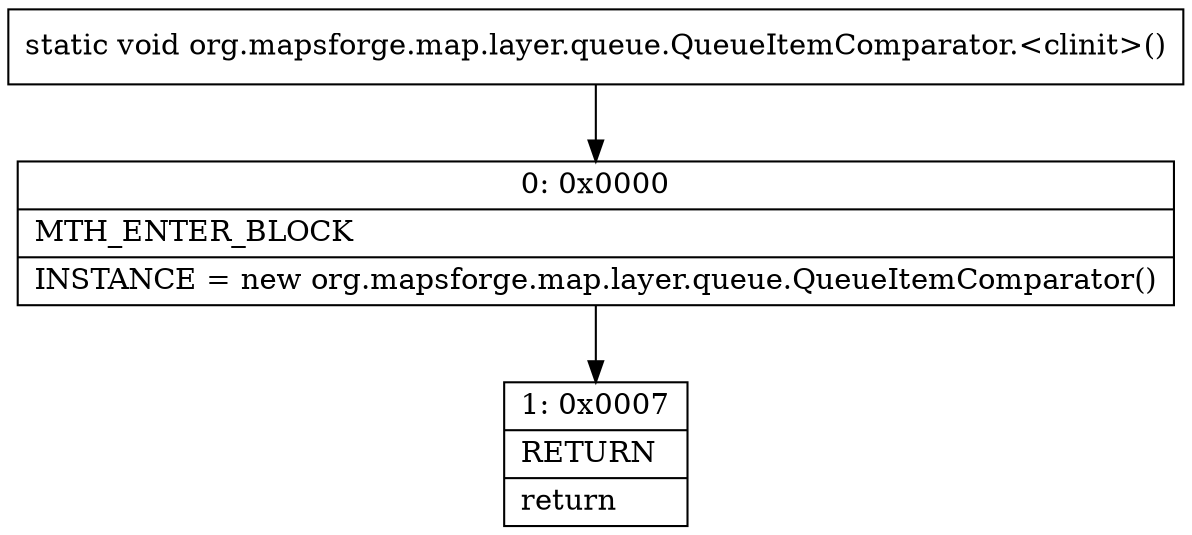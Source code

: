 digraph "CFG fororg.mapsforge.map.layer.queue.QueueItemComparator.\<clinit\>()V" {
Node_0 [shape=record,label="{0\:\ 0x0000|MTH_ENTER_BLOCK\l|INSTANCE = new org.mapsforge.map.layer.queue.QueueItemComparator()\l}"];
Node_1 [shape=record,label="{1\:\ 0x0007|RETURN\l|return\l}"];
MethodNode[shape=record,label="{static void org.mapsforge.map.layer.queue.QueueItemComparator.\<clinit\>() }"];
MethodNode -> Node_0;
Node_0 -> Node_1;
}

